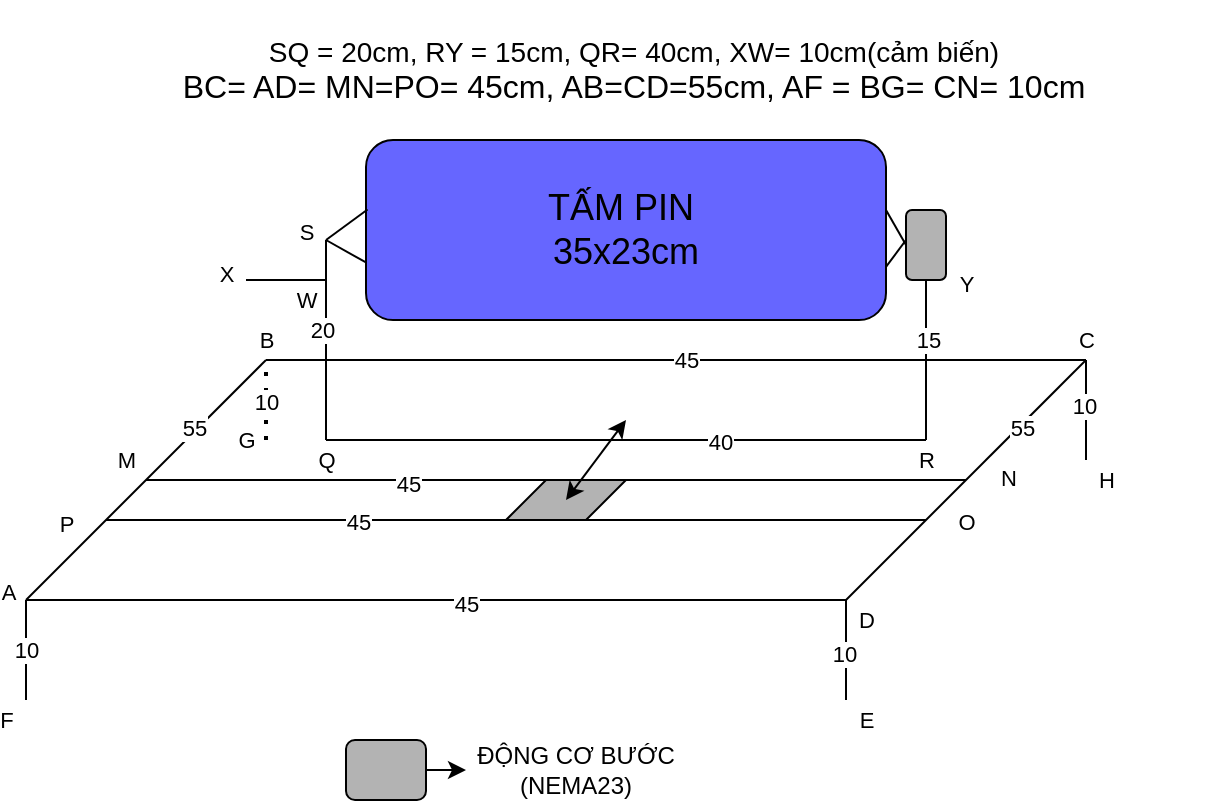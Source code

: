 <mxfile version="24.8.6">
  <diagram name="Trang-1" id="D32bbkYCHxpt3GQtVnh8">
    <mxGraphModel dx="1290" dy="530" grid="1" gridSize="10" guides="1" tooltips="0" connect="1" arrows="1" fold="1" page="1" pageScale="1" pageWidth="827" pageHeight="1169" math="0" shadow="0">
      <root>
        <mxCell id="0" />
        <mxCell id="1" parent="0" />
        <mxCell id="t74zxnLgzHdX3DVq-mJc-2" value="" style="endArrow=none;html=1;rounded=0;" parent="1" edge="1">
          <mxGeometry width="50" height="50" relative="1" as="geometry">
            <mxPoint x="110" y="590" as="sourcePoint" />
            <mxPoint x="230" y="470" as="targetPoint" />
          </mxGeometry>
        </mxCell>
        <mxCell id="sSvKjNuaZj7PJ0kGBBHt-18" value="A" style="edgeLabel;html=1;align=center;verticalAlign=middle;resizable=0;points=[];" parent="t74zxnLgzHdX3DVq-mJc-2" vertex="1" connectable="0">
          <mxGeometry x="0.172" y="-1" relative="1" as="geometry">
            <mxPoint x="-80" y="65" as="offset" />
          </mxGeometry>
        </mxCell>
        <mxCell id="sSvKjNuaZj7PJ0kGBBHt-19" value="B" style="edgeLabel;html=1;align=center;verticalAlign=middle;resizable=0;points=[];" parent="t74zxnLgzHdX3DVq-mJc-2" vertex="1" connectable="0">
          <mxGeometry x="0.504" y="-1" relative="1" as="geometry">
            <mxPoint x="29" y="-41" as="offset" />
          </mxGeometry>
        </mxCell>
        <mxCell id="gxWgjW1lyEujooKoy0Oz-18" value="55" style="edgeLabel;html=1;align=center;verticalAlign=middle;resizable=0;points=[];" vertex="1" connectable="0" parent="t74zxnLgzHdX3DVq-mJc-2">
          <mxGeometry x="0.414" y="2" relative="1" as="geometry">
            <mxPoint as="offset" />
          </mxGeometry>
        </mxCell>
        <mxCell id="t74zxnLgzHdX3DVq-mJc-3" value="" style="endArrow=none;html=1;rounded=0;" parent="1" edge="1">
          <mxGeometry width="50" height="50" relative="1" as="geometry">
            <mxPoint x="230" y="470" as="sourcePoint" />
            <mxPoint x="640" y="470" as="targetPoint" />
          </mxGeometry>
        </mxCell>
        <mxCell id="gxWgjW1lyEujooKoy0Oz-13" value="45" style="edgeLabel;html=1;align=center;verticalAlign=middle;resizable=0;points=[];" vertex="1" connectable="0" parent="t74zxnLgzHdX3DVq-mJc-3">
          <mxGeometry x="0.112" relative="1" as="geometry">
            <mxPoint x="-18" as="offset" />
          </mxGeometry>
        </mxCell>
        <mxCell id="t74zxnLgzHdX3DVq-mJc-4" value="" style="endArrow=none;html=1;rounded=0;" parent="1" edge="1">
          <mxGeometry width="50" height="50" relative="1" as="geometry">
            <mxPoint x="110" y="590" as="sourcePoint" />
            <mxPoint x="520" y="590" as="targetPoint" />
          </mxGeometry>
        </mxCell>
        <mxCell id="sSvKjNuaZj7PJ0kGBBHt-21" value="D" style="edgeLabel;html=1;align=center;verticalAlign=middle;resizable=0;points=[];" parent="t74zxnLgzHdX3DVq-mJc-4" vertex="1" connectable="0">
          <mxGeometry x="0.935" relative="1" as="geometry">
            <mxPoint x="23" y="10" as="offset" />
          </mxGeometry>
        </mxCell>
        <mxCell id="gxWgjW1lyEujooKoy0Oz-22" value="45" style="edgeLabel;html=1;align=center;verticalAlign=middle;resizable=0;points=[];" vertex="1" connectable="0" parent="t74zxnLgzHdX3DVq-mJc-4">
          <mxGeometry x="0.162" y="-2" relative="1" as="geometry">
            <mxPoint x="-18" as="offset" />
          </mxGeometry>
        </mxCell>
        <mxCell id="t74zxnLgzHdX3DVq-mJc-8" value="" style="endArrow=none;html=1;rounded=0;" parent="1" edge="1">
          <mxGeometry width="50" height="50" relative="1" as="geometry">
            <mxPoint x="110" y="640" as="sourcePoint" />
            <mxPoint x="110" y="590" as="targetPoint" />
          </mxGeometry>
        </mxCell>
        <mxCell id="sSvKjNuaZj7PJ0kGBBHt-23" value="F" style="edgeLabel;html=1;align=center;verticalAlign=middle;resizable=0;points=[];" parent="t74zxnLgzHdX3DVq-mJc-8" vertex="1" connectable="0">
          <mxGeometry x="-0.397" y="1" relative="1" as="geometry">
            <mxPoint x="-9" y="25" as="offset" />
          </mxGeometry>
        </mxCell>
        <mxCell id="gxWgjW1lyEujooKoy0Oz-16" value="10" style="edgeLabel;html=1;align=center;verticalAlign=middle;resizable=0;points=[];" vertex="1" connectable="0" parent="t74zxnLgzHdX3DVq-mJc-8">
          <mxGeometry x="-0.004" relative="1" as="geometry">
            <mxPoint as="offset" />
          </mxGeometry>
        </mxCell>
        <mxCell id="t74zxnLgzHdX3DVq-mJc-15" value="" style="endArrow=none;html=1;rounded=0;" parent="1" edge="1">
          <mxGeometry width="50" height="50" relative="1" as="geometry">
            <mxPoint x="260" y="510" as="sourcePoint" />
            <mxPoint x="260" y="410" as="targetPoint" />
          </mxGeometry>
        </mxCell>
        <mxCell id="sSvKjNuaZj7PJ0kGBBHt-57" value="S" style="edgeLabel;html=1;align=center;verticalAlign=middle;resizable=0;points=[];" parent="t74zxnLgzHdX3DVq-mJc-15" vertex="1" connectable="0">
          <mxGeometry x="0.759" relative="1" as="geometry">
            <mxPoint x="-10" y="-16" as="offset" />
          </mxGeometry>
        </mxCell>
        <mxCell id="gxWgjW1lyEujooKoy0Oz-23" value="20" style="edgeLabel;html=1;align=center;verticalAlign=middle;resizable=0;points=[];" vertex="1" connectable="0" parent="t74zxnLgzHdX3DVq-mJc-15">
          <mxGeometry x="0.112" y="2" relative="1" as="geometry">
            <mxPoint as="offset" />
          </mxGeometry>
        </mxCell>
        <mxCell id="t74zxnLgzHdX3DVq-mJc-19" value="&lt;font style=&quot;font-size: 18px;&quot;&gt;TẤM PIN&amp;nbsp;&lt;br&gt;35x23cm&lt;/font&gt;" style="rounded=1;whiteSpace=wrap;html=1;fillColor=#6666FF;" parent="1" vertex="1">
          <mxGeometry x="280" y="360" width="260" height="90" as="geometry" />
        </mxCell>
        <mxCell id="t74zxnLgzHdX3DVq-mJc-27" value="" style="endArrow=none;html=1;rounded=0;" parent="1" edge="1">
          <mxGeometry width="50" height="50" relative="1" as="geometry">
            <mxPoint x="520" y="590" as="sourcePoint" />
            <mxPoint x="640" y="470" as="targetPoint" />
          </mxGeometry>
        </mxCell>
        <mxCell id="sSvKjNuaZj7PJ0kGBBHt-20" value="C" style="edgeLabel;html=1;align=center;verticalAlign=middle;resizable=0;points=[];" parent="t74zxnLgzHdX3DVq-mJc-27" vertex="1" connectable="0">
          <mxGeometry x="0.651" relative="1" as="geometry">
            <mxPoint x="21" y="-31" as="offset" />
          </mxGeometry>
        </mxCell>
        <mxCell id="gxWgjW1lyEujooKoy0Oz-19" value="55" style="edgeLabel;html=1;align=center;verticalAlign=middle;resizable=0;points=[];" vertex="1" connectable="0" parent="t74zxnLgzHdX3DVq-mJc-27">
          <mxGeometry x="0.451" y="-1" relative="1" as="geometry">
            <mxPoint as="offset" />
          </mxGeometry>
        </mxCell>
        <mxCell id="t74zxnLgzHdX3DVq-mJc-28" value="" style="endArrow=none;html=1;rounded=0;" parent="1" edge="1">
          <mxGeometry width="50" height="50" relative="1" as="geometry">
            <mxPoint x="560" y="510" as="sourcePoint" />
            <mxPoint x="560" y="430" as="targetPoint" />
          </mxGeometry>
        </mxCell>
        <mxCell id="gxWgjW1lyEujooKoy0Oz-2" value="Y" style="edgeLabel;html=1;align=center;verticalAlign=middle;resizable=0;points=[];" vertex="1" connectable="0" parent="t74zxnLgzHdX3DVq-mJc-28">
          <mxGeometry x="0.625" y="-2" relative="1" as="geometry">
            <mxPoint x="18" y="-13" as="offset" />
          </mxGeometry>
        </mxCell>
        <mxCell id="gxWgjW1lyEujooKoy0Oz-25" value="15" style="edgeLabel;html=1;align=center;verticalAlign=middle;resizable=0;points=[];" vertex="1" connectable="0" parent="t74zxnLgzHdX3DVq-mJc-28">
          <mxGeometry x="0.257" y="-1" relative="1" as="geometry">
            <mxPoint as="offset" />
          </mxGeometry>
        </mxCell>
        <mxCell id="t74zxnLgzHdX3DVq-mJc-32" value="" style="endArrow=none;html=1;rounded=0;" parent="1" edge="1">
          <mxGeometry width="50" height="50" relative="1" as="geometry">
            <mxPoint x="520" y="640" as="sourcePoint" />
            <mxPoint x="520" y="590" as="targetPoint" />
          </mxGeometry>
        </mxCell>
        <mxCell id="sSvKjNuaZj7PJ0kGBBHt-22" value="E" style="edgeLabel;html=1;align=center;verticalAlign=middle;resizable=0;points=[];" parent="t74zxnLgzHdX3DVq-mJc-32" vertex="1" connectable="0">
          <mxGeometry x="-0.383" relative="1" as="geometry">
            <mxPoint x="10" y="25" as="offset" />
          </mxGeometry>
        </mxCell>
        <mxCell id="gxWgjW1lyEujooKoy0Oz-15" value="10" style="edgeLabel;html=1;align=center;verticalAlign=middle;resizable=0;points=[];" vertex="1" connectable="0" parent="t74zxnLgzHdX3DVq-mJc-32">
          <mxGeometry x="-0.059" y="1" relative="1" as="geometry">
            <mxPoint as="offset" />
          </mxGeometry>
        </mxCell>
        <mxCell id="t74zxnLgzHdX3DVq-mJc-33" value="" style="endArrow=none;html=1;rounded=0;" parent="1" edge="1">
          <mxGeometry width="50" height="50" relative="1" as="geometry">
            <mxPoint x="640" y="520" as="sourcePoint" />
            <mxPoint x="640" y="470" as="targetPoint" />
          </mxGeometry>
        </mxCell>
        <mxCell id="sSvKjNuaZj7PJ0kGBBHt-25" value="H" style="edgeLabel;html=1;align=center;verticalAlign=middle;resizable=0;points=[];" parent="t74zxnLgzHdX3DVq-mJc-33" vertex="1" connectable="0">
          <mxGeometry x="-0.395" relative="1" as="geometry">
            <mxPoint x="10" y="25" as="offset" />
          </mxGeometry>
        </mxCell>
        <mxCell id="gxWgjW1lyEujooKoy0Oz-14" value="10" style="edgeLabel;html=1;align=center;verticalAlign=middle;resizable=0;points=[];" vertex="1" connectable="0" parent="t74zxnLgzHdX3DVq-mJc-33">
          <mxGeometry x="0.079" y="1" relative="1" as="geometry">
            <mxPoint as="offset" />
          </mxGeometry>
        </mxCell>
        <mxCell id="sSvKjNuaZj7PJ0kGBBHt-3" value="" style="endArrow=none;html=1;rounded=0;" parent="1" edge="1">
          <mxGeometry width="50" height="50" relative="1" as="geometry">
            <mxPoint x="260" y="510" as="sourcePoint" />
            <mxPoint x="560" y="510" as="targetPoint" />
          </mxGeometry>
        </mxCell>
        <mxCell id="sSvKjNuaZj7PJ0kGBBHt-34" value="Q" style="edgeLabel;html=1;align=center;verticalAlign=middle;resizable=0;points=[];" parent="sSvKjNuaZj7PJ0kGBBHt-3" vertex="1" connectable="0">
          <mxGeometry x="-0.94" y="1" relative="1" as="geometry">
            <mxPoint x="-9" y="11" as="offset" />
          </mxGeometry>
        </mxCell>
        <mxCell id="sSvKjNuaZj7PJ0kGBBHt-35" value="R" style="edgeLabel;html=1;align=center;verticalAlign=middle;resizable=0;points=[];" parent="sSvKjNuaZj7PJ0kGBBHt-3" vertex="1" connectable="0">
          <mxGeometry x="0.914" relative="1" as="geometry">
            <mxPoint x="13" y="10" as="offset" />
          </mxGeometry>
        </mxCell>
        <mxCell id="gxWgjW1lyEujooKoy0Oz-26" value="40" style="edgeLabel;html=1;align=center;verticalAlign=middle;resizable=0;points=[];" vertex="1" connectable="0" parent="sSvKjNuaZj7PJ0kGBBHt-3">
          <mxGeometry x="0.31" y="-1" relative="1" as="geometry">
            <mxPoint as="offset" />
          </mxGeometry>
        </mxCell>
        <mxCell id="sSvKjNuaZj7PJ0kGBBHt-5" value="" style="endArrow=none;html=1;rounded=0;" parent="1" source="sSvKjNuaZj7PJ0kGBBHt-8" edge="1">
          <mxGeometry width="50" height="50" relative="1" as="geometry">
            <mxPoint x="350" y="540" as="sourcePoint" />
            <mxPoint x="400" y="540" as="targetPoint" />
          </mxGeometry>
        </mxCell>
        <mxCell id="sSvKjNuaZj7PJ0kGBBHt-11" value="" style="rounded=1;whiteSpace=wrap;html=1;fillColor=#B3B3B3;" parent="1" vertex="1">
          <mxGeometry x="550" y="395" width="20" height="35" as="geometry" />
        </mxCell>
        <mxCell id="gxWgjW1lyEujooKoy0Oz-27" style="edgeStyle=orthogonalEdgeStyle;rounded=0;orthogonalLoop=1;jettySize=auto;html=1;" edge="1" parent="1" source="sSvKjNuaZj7PJ0kGBBHt-42">
          <mxGeometry relative="1" as="geometry">
            <mxPoint x="330" y="675" as="targetPoint" />
          </mxGeometry>
        </mxCell>
        <mxCell id="sSvKjNuaZj7PJ0kGBBHt-42" value="" style="rounded=1;whiteSpace=wrap;html=1;fillColor=#B3B3B3;" parent="1" vertex="1">
          <mxGeometry x="270" y="660" width="40" height="30" as="geometry" />
        </mxCell>
        <mxCell id="sSvKjNuaZj7PJ0kGBBHt-8" value="" style="shape=parallelogram;perimeter=parallelogramPerimeter;whiteSpace=wrap;html=1;fixedSize=1;fillColor=#B3B3B3;" parent="1" vertex="1">
          <mxGeometry x="350" y="530" width="60" height="20" as="geometry" />
        </mxCell>
        <mxCell id="sSvKjNuaZj7PJ0kGBBHt-46" value="" style="endArrow=none;html=1;rounded=0;" parent="1" edge="1">
          <mxGeometry width="50" height="50" relative="1" as="geometry">
            <mxPoint x="150" y="550" as="sourcePoint" />
            <mxPoint x="560" y="550" as="targetPoint" />
          </mxGeometry>
        </mxCell>
        <mxCell id="sSvKjNuaZj7PJ0kGBBHt-50" value="O" style="edgeLabel;html=1;align=center;verticalAlign=middle;resizable=0;points=[];" parent="sSvKjNuaZj7PJ0kGBBHt-46" vertex="1" connectable="0">
          <mxGeometry x="0.884" y="-1" relative="1" as="geometry">
            <mxPoint x="44" as="offset" />
          </mxGeometry>
        </mxCell>
        <mxCell id="sSvKjNuaZj7PJ0kGBBHt-51" value="P" style="edgeLabel;html=1;align=center;verticalAlign=middle;resizable=0;points=[];" parent="sSvKjNuaZj7PJ0kGBBHt-46" vertex="1" connectable="0">
          <mxGeometry x="-0.474" y="-2" relative="1" as="geometry">
            <mxPoint x="-128" as="offset" />
          </mxGeometry>
        </mxCell>
        <mxCell id="gxWgjW1lyEujooKoy0Oz-20" value="45" style="edgeLabel;html=1;align=center;verticalAlign=middle;resizable=0;points=[];" vertex="1" connectable="0" parent="sSvKjNuaZj7PJ0kGBBHt-46">
          <mxGeometry x="-0.386" y="-1" relative="1" as="geometry">
            <mxPoint as="offset" />
          </mxGeometry>
        </mxCell>
        <mxCell id="sSvKjNuaZj7PJ0kGBBHt-47" value="" style="endArrow=none;html=1;rounded=0;" parent="1" edge="1">
          <mxGeometry width="50" height="50" relative="1" as="geometry">
            <mxPoint x="170" y="530" as="sourcePoint" />
            <mxPoint x="580" y="530" as="targetPoint" />
          </mxGeometry>
        </mxCell>
        <mxCell id="sSvKjNuaZj7PJ0kGBBHt-48" value="M" style="edgeLabel;html=1;align=center;verticalAlign=middle;resizable=0;points=[];" parent="sSvKjNuaZj7PJ0kGBBHt-47" vertex="1" connectable="0">
          <mxGeometry x="-0.84" relative="1" as="geometry">
            <mxPoint x="-43" y="-10" as="offset" />
          </mxGeometry>
        </mxCell>
        <mxCell id="sSvKjNuaZj7PJ0kGBBHt-49" value="N" style="edgeLabel;html=1;align=center;verticalAlign=middle;resizable=0;points=[];" parent="sSvKjNuaZj7PJ0kGBBHt-47" vertex="1" connectable="0">
          <mxGeometry x="0.695" y="1" relative="1" as="geometry">
            <mxPoint x="83" as="offset" />
          </mxGeometry>
        </mxCell>
        <mxCell id="gxWgjW1lyEujooKoy0Oz-21" value="45" style="edgeLabel;html=1;align=center;verticalAlign=middle;resizable=0;points=[];" vertex="1" connectable="0" parent="sSvKjNuaZj7PJ0kGBBHt-47">
          <mxGeometry x="-0.363" y="-2" relative="1" as="geometry">
            <mxPoint as="offset" />
          </mxGeometry>
        </mxCell>
        <mxCell id="sSvKjNuaZj7PJ0kGBBHt-52" value="" style="endArrow=none;dashed=1;html=1;dashPattern=1 3;strokeWidth=2;rounded=0;" parent="1" edge="1">
          <mxGeometry width="50" height="50" relative="1" as="geometry">
            <mxPoint x="230" y="510" as="sourcePoint" />
            <mxPoint x="230" y="470" as="targetPoint" />
          </mxGeometry>
        </mxCell>
        <mxCell id="sSvKjNuaZj7PJ0kGBBHt-53" value="G" style="edgeLabel;html=1;align=center;verticalAlign=middle;resizable=0;points=[];" parent="sSvKjNuaZj7PJ0kGBBHt-52" vertex="1" connectable="0">
          <mxGeometry x="0.164" y="1" relative="1" as="geometry">
            <mxPoint x="-9" y="23" as="offset" />
          </mxGeometry>
        </mxCell>
        <mxCell id="gxWgjW1lyEujooKoy0Oz-17" value="10" style="edgeLabel;html=1;align=center;verticalAlign=middle;resizable=0;points=[];" vertex="1" connectable="0" parent="sSvKjNuaZj7PJ0kGBBHt-52">
          <mxGeometry x="-0.014" relative="1" as="geometry">
            <mxPoint as="offset" />
          </mxGeometry>
        </mxCell>
        <mxCell id="sSvKjNuaZj7PJ0kGBBHt-54" value="" style="endArrow=none;html=1;rounded=0;entryX=0;entryY=0.5;entryDx=0;entryDy=0;" parent="1" target="sSvKjNuaZj7PJ0kGBBHt-11" edge="1">
          <mxGeometry width="50" height="50" relative="1" as="geometry">
            <mxPoint x="540" y="395" as="sourcePoint" />
            <mxPoint x="590" y="345" as="targetPoint" />
          </mxGeometry>
        </mxCell>
        <mxCell id="sSvKjNuaZj7PJ0kGBBHt-55" value="" style="endArrow=none;html=1;rounded=0;exitX=1;exitY=0.705;exitDx=0;exitDy=0;exitPerimeter=0;" parent="1" source="t74zxnLgzHdX3DVq-mJc-19" edge="1">
          <mxGeometry width="50" height="50" relative="1" as="geometry">
            <mxPoint x="500" y="460" as="sourcePoint" />
            <mxPoint x="550" y="410" as="targetPoint" />
          </mxGeometry>
        </mxCell>
        <mxCell id="gxWgjW1lyEujooKoy0Oz-1" value="&lt;font style=&quot;font-size: 14px;&quot;&gt;&lt;font style=&quot;&quot;&gt;SQ = 20cm, RY = 15cm, QR= 40cm,&lt;/font&gt;&lt;span style=&quot;background-color: initial;&quot;&gt;&amp;nbsp;XW= 10cm(cảm biến)&lt;/span&gt;&lt;/font&gt;&lt;div&gt;&lt;div&gt;&lt;font size=&quot;3&quot;&gt;BC= AD= MN=PO= 45cm, AB=CD=55cm, AF = BG= CN= 10cm&lt;/font&gt;&lt;/div&gt;&lt;/div&gt;" style="text;strokeColor=none;align=center;fillColor=none;html=1;verticalAlign=middle;whiteSpace=wrap;rounded=0;" vertex="1" parent="1">
          <mxGeometry x="124" y="290" width="580" height="70" as="geometry" />
        </mxCell>
        <mxCell id="gxWgjW1lyEujooKoy0Oz-4" value="" style="endArrow=classic;startArrow=classic;html=1;rounded=0;" edge="1" parent="1">
          <mxGeometry width="50" height="50" relative="1" as="geometry">
            <mxPoint x="380" y="540" as="sourcePoint" />
            <mxPoint x="410" y="500" as="targetPoint" />
          </mxGeometry>
        </mxCell>
        <mxCell id="gxWgjW1lyEujooKoy0Oz-7" value="" style="endArrow=none;html=1;rounded=0;entryX=0.003;entryY=0.386;entryDx=0;entryDy=0;entryPerimeter=0;" edge="1" parent="1" target="t74zxnLgzHdX3DVq-mJc-19">
          <mxGeometry width="50" height="50" relative="1" as="geometry">
            <mxPoint x="260" y="410" as="sourcePoint" />
            <mxPoint x="310" y="360" as="targetPoint" />
          </mxGeometry>
        </mxCell>
        <mxCell id="gxWgjW1lyEujooKoy0Oz-8" value="" style="endArrow=none;html=1;rounded=0;entryX=-0.001;entryY=0.679;entryDx=0;entryDy=0;entryPerimeter=0;" edge="1" parent="1" target="t74zxnLgzHdX3DVq-mJc-19">
          <mxGeometry width="50" height="50" relative="1" as="geometry">
            <mxPoint x="260" y="410" as="sourcePoint" />
            <mxPoint x="310" y="360" as="targetPoint" />
          </mxGeometry>
        </mxCell>
        <mxCell id="gxWgjW1lyEujooKoy0Oz-10" value="" style="endArrow=none;html=1;rounded=0;" edge="1" parent="1">
          <mxGeometry width="50" height="50" relative="1" as="geometry">
            <mxPoint x="220" y="430" as="sourcePoint" />
            <mxPoint x="260" y="430" as="targetPoint" />
          </mxGeometry>
        </mxCell>
        <mxCell id="gxWgjW1lyEujooKoy0Oz-11" value="X" style="edgeLabel;html=1;align=center;verticalAlign=middle;resizable=0;points=[];" vertex="1" connectable="0" parent="gxWgjW1lyEujooKoy0Oz-10">
          <mxGeometry x="0.392" y="3" relative="1" as="geometry">
            <mxPoint x="-38" as="offset" />
          </mxGeometry>
        </mxCell>
        <mxCell id="gxWgjW1lyEujooKoy0Oz-12" value="W" style="edgeLabel;html=1;align=center;verticalAlign=middle;resizable=0;points=[];" vertex="1" connectable="0" parent="gxWgjW1lyEujooKoy0Oz-10">
          <mxGeometry x="0.143" relative="1" as="geometry">
            <mxPoint x="7" y="10" as="offset" />
          </mxGeometry>
        </mxCell>
        <mxCell id="gxWgjW1lyEujooKoy0Oz-28" value="ĐỘNG CƠ BƯỚC (NEMA23)" style="text;strokeColor=none;align=center;fillColor=none;html=1;verticalAlign=middle;whiteSpace=wrap;rounded=0;" vertex="1" parent="1">
          <mxGeometry x="330" y="660" width="110" height="30" as="geometry" />
        </mxCell>
      </root>
    </mxGraphModel>
  </diagram>
</mxfile>
